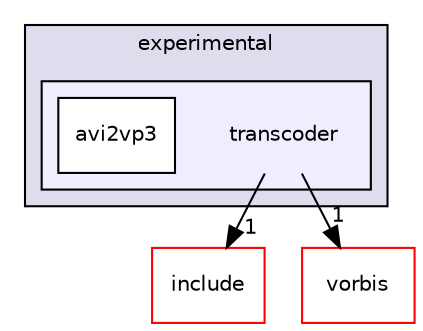 digraph "theora/libtheora-1.1.1/win32/experimental/transcoder" {
  compound=true
  node [ fontsize="10", fontname="Helvetica"];
  edge [ labelfontsize="10", labelfontname="Helvetica"];
  subgraph clusterdir_edc9fcaf892261da3f1e2cc98e129489 {
    graph [ bgcolor="#ddddee", pencolor="black", label="experimental" fontname="Helvetica", fontsize="10", URL="dir_edc9fcaf892261da3f1e2cc98e129489.html"]
  subgraph clusterdir_926f51ea86e57d24ba05dc1fb8448612 {
    graph [ bgcolor="#eeeeff", pencolor="black", label="" URL="dir_926f51ea86e57d24ba05dc1fb8448612.html"];
    dir_926f51ea86e57d24ba05dc1fb8448612 [shape=plaintext label="transcoder"];
    dir_bc32c9b49c7e066dddbc04313ed26702 [shape=box label="avi2vp3" color="black" fillcolor="white" style="filled" URL="dir_bc32c9b49c7e066dddbc04313ed26702.html"];
  }
  }
  dir_660faa87ecdc6733f7471c0aed65ffb2 [shape=box label="include" fillcolor="white" style="filled" color="red" URL="dir_660faa87ecdc6733f7471c0aed65ffb2.html"];
  dir_004a8bee42395890dcb0f2ad4a25931c [shape=box label="vorbis" fillcolor="white" style="filled" color="red" URL="dir_004a8bee42395890dcb0f2ad4a25931c.html"];
  dir_926f51ea86e57d24ba05dc1fb8448612->dir_660faa87ecdc6733f7471c0aed65ffb2 [headlabel="1", labeldistance=1.5 headhref="dir_001809_001800.html"];
  dir_926f51ea86e57d24ba05dc1fb8448612->dir_004a8bee42395890dcb0f2ad4a25931c [headlabel="1", labeldistance=1.5 headhref="dir_001809_000075.html"];
}
